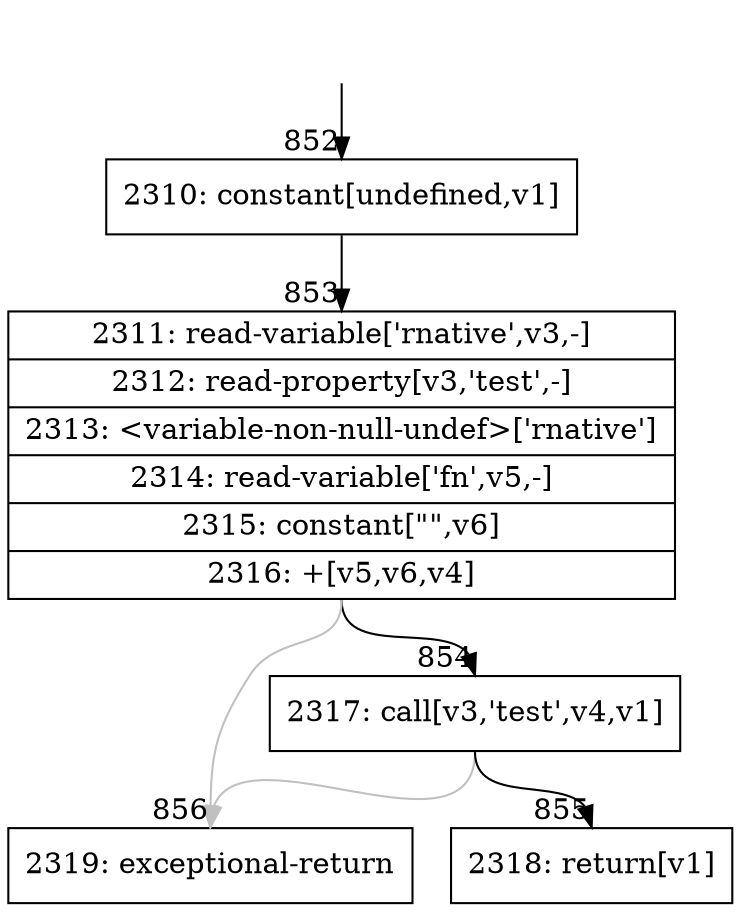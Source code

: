 digraph {
rankdir="TD"
BB_entry57[shape=none,label=""];
BB_entry57 -> BB852 [tailport=s, headport=n, headlabel="    852"]
BB852 [shape=record label="{2310: constant[undefined,v1]}" ] 
BB852 -> BB853 [tailport=s, headport=n, headlabel="      853"]
BB853 [shape=record label="{2311: read-variable['rnative',v3,-]|2312: read-property[v3,'test',-]|2313: \<variable-non-null-undef\>['rnative']|2314: read-variable['fn',v5,-]|2315: constant[\"\",v6]|2316: +[v5,v6,v4]}" ] 
BB853 -> BB854 [tailport=s, headport=n, headlabel="      854"]
BB853 -> BB856 [tailport=s, headport=n, color=gray, headlabel="      856"]
BB854 [shape=record label="{2317: call[v3,'test',v4,v1]}" ] 
BB854 -> BB855 [tailport=s, headport=n, headlabel="      855"]
BB854 -> BB856 [tailport=s, headport=n, color=gray]
BB855 [shape=record label="{2318: return[v1]}" ] 
BB856 [shape=record label="{2319: exceptional-return}" ] 
}
